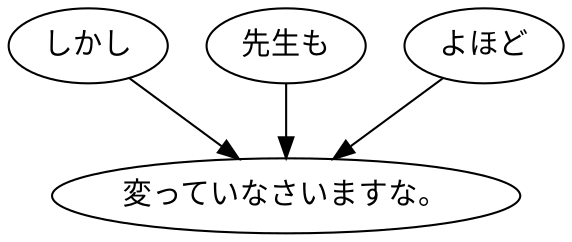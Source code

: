 digraph graph3036 {
	node0 [label="しかし"];
	node1 [label="先生も"];
	node2 [label="よほど"];
	node3 [label="変っていなさいますな。"];
	node0 -> node3;
	node1 -> node3;
	node2 -> node3;
}
